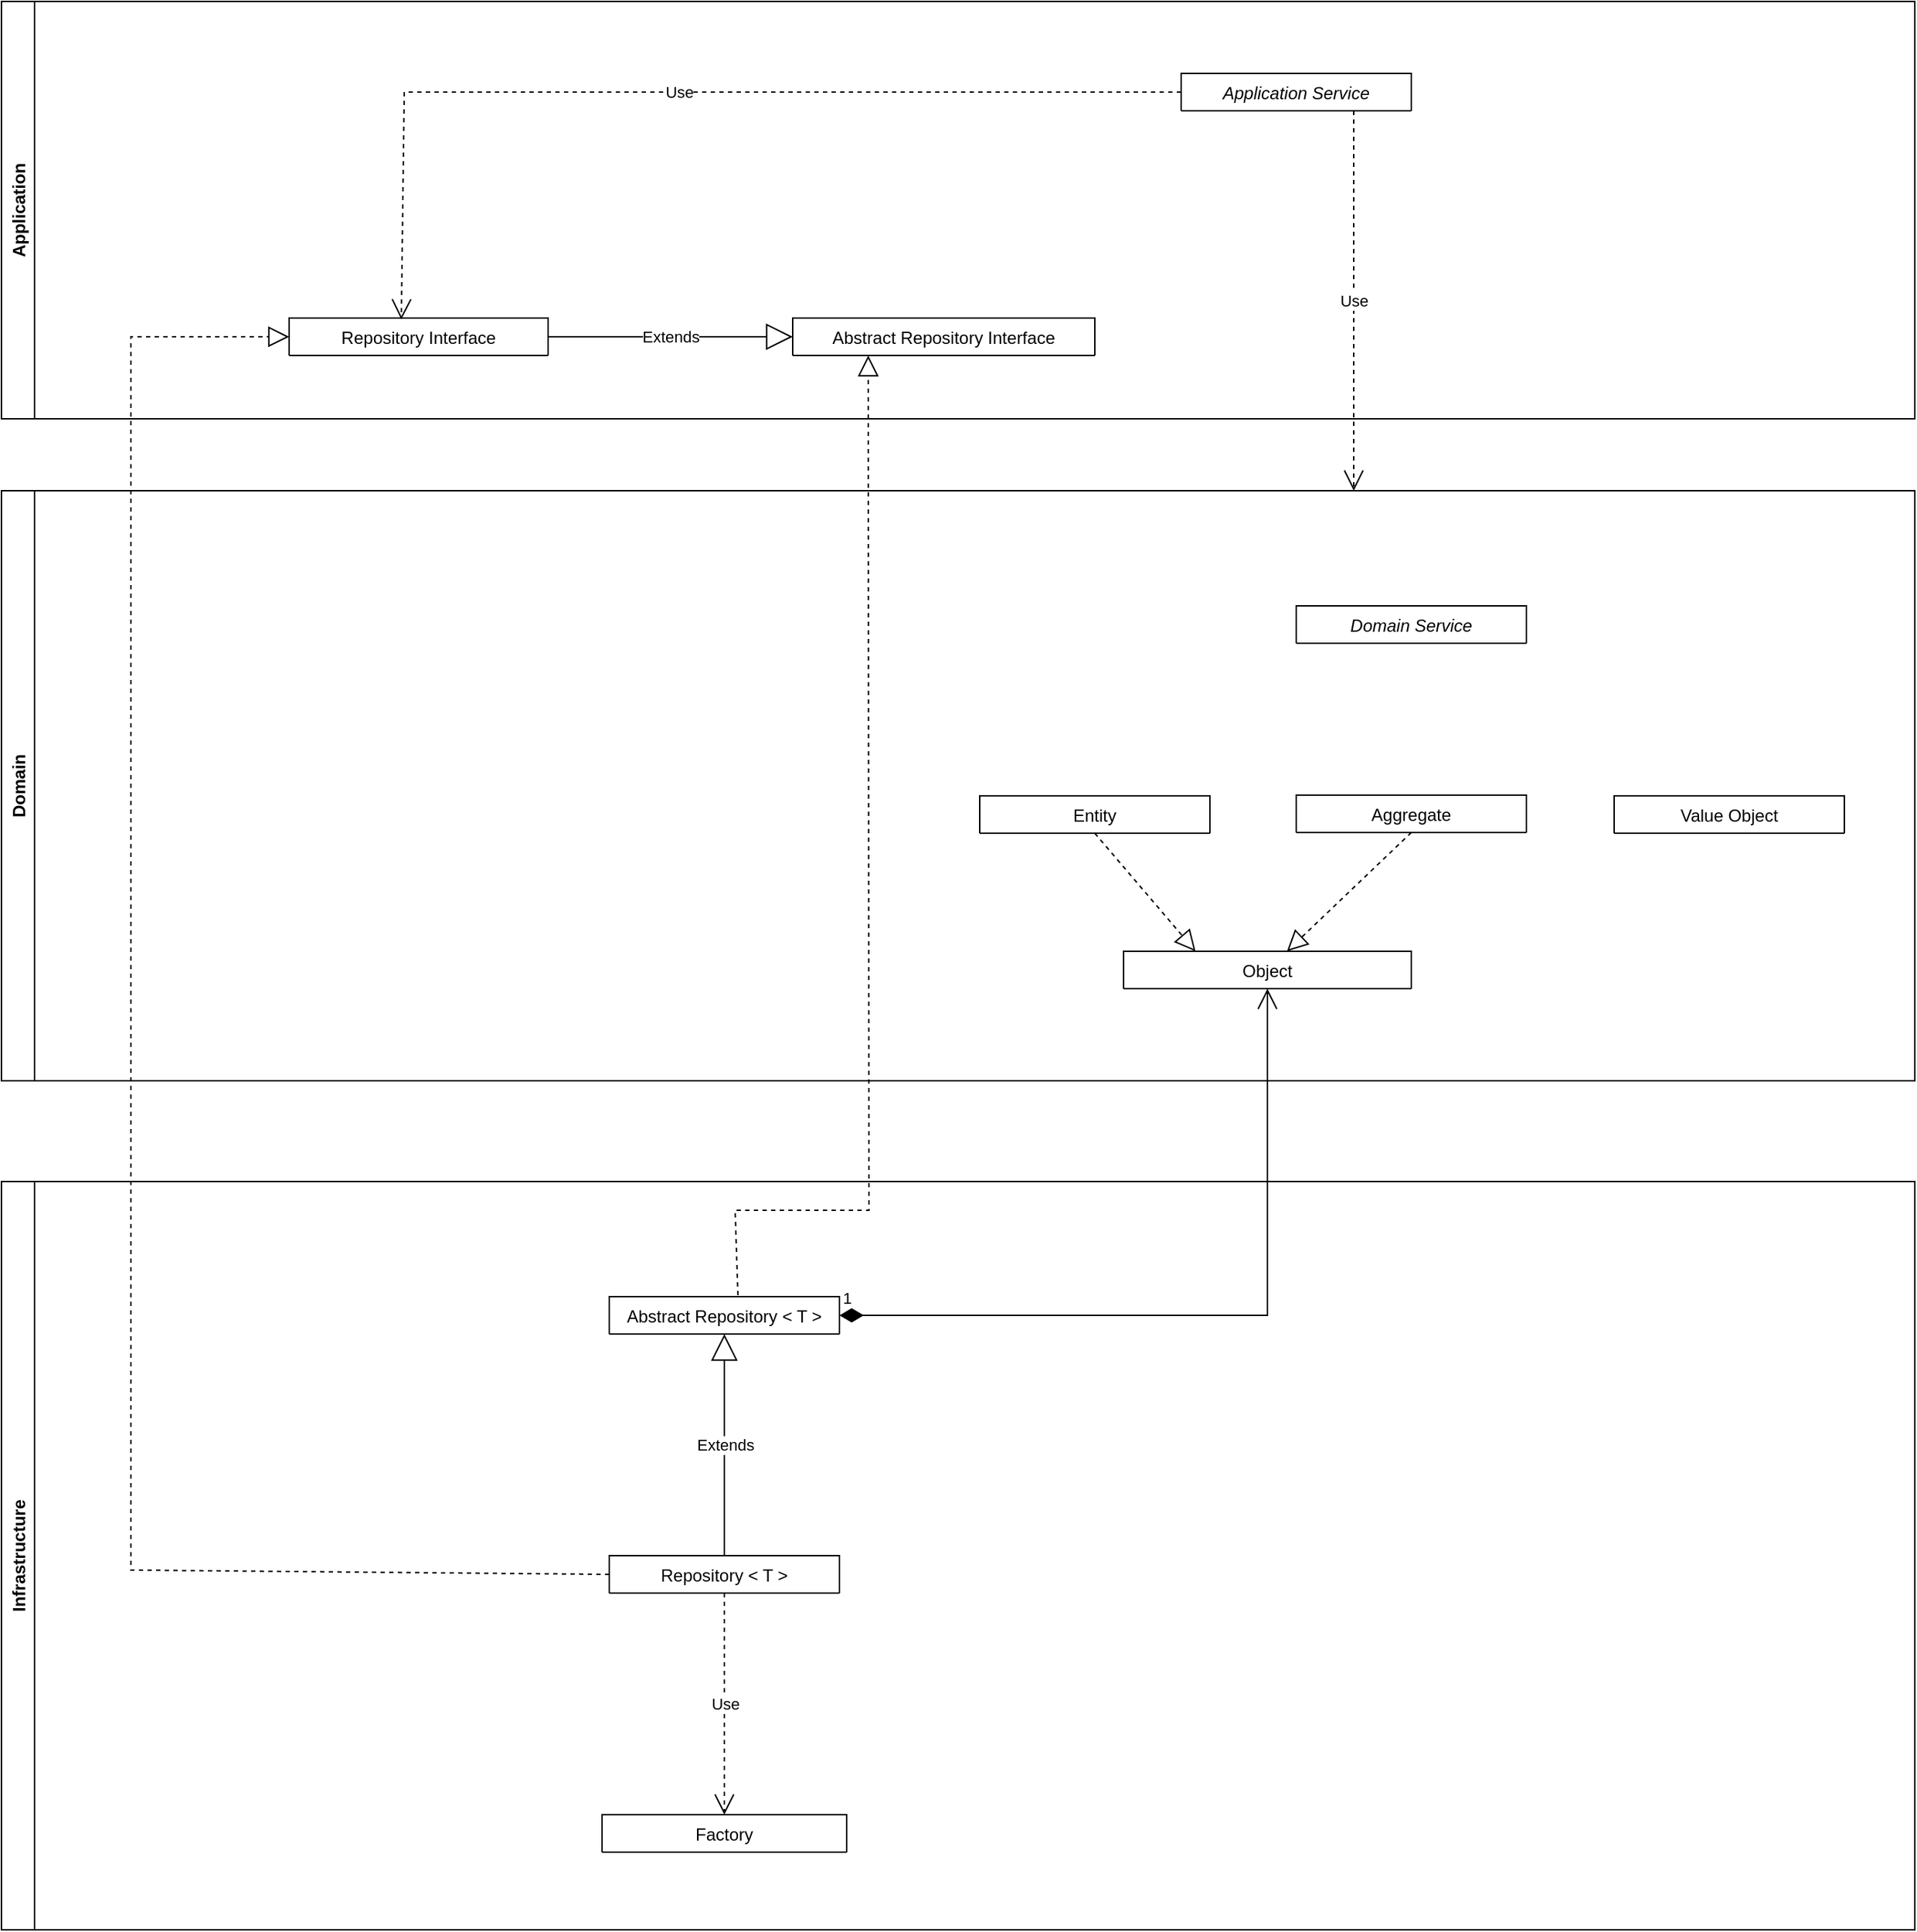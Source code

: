 <mxfile version="20.2.7" type="github">
  <diagram id="C5RBs43oDa-KdzZeNtuy" name="Page-1">
    <mxGraphModel dx="1422" dy="770" grid="1" gridSize="10" guides="1" tooltips="1" connect="1" arrows="1" fold="1" page="1" pageScale="1" pageWidth="827" pageHeight="1169" math="0" shadow="0">
      <root>
        <mxCell id="WIyWlLk6GJQsqaUBKTNV-0" />
        <mxCell id="WIyWlLk6GJQsqaUBKTNV-1" parent="WIyWlLk6GJQsqaUBKTNV-0" />
        <mxCell id="H5-uJmQoRYERKRYJ_wzi-27" value="Application" style="swimlane;horizontal=0;" vertex="1" parent="WIyWlLk6GJQsqaUBKTNV-1">
          <mxGeometry x="40" y="20" width="1330" height="290" as="geometry" />
        </mxCell>
        <mxCell id="zkfFHV4jXpPFQw0GAbJ--17" value="Repository Interface" style="swimlane;fontStyle=0;align=center;verticalAlign=top;childLayout=stackLayout;horizontal=1;startSize=26;horizontalStack=0;resizeParent=1;resizeLast=0;collapsible=1;marginBottom=0;rounded=0;shadow=0;strokeWidth=1;" parent="H5-uJmQoRYERKRYJ_wzi-27" vertex="1" collapsed="1">
          <mxGeometry x="200" y="220" width="180" height="26" as="geometry">
            <mxRectangle x="480" y="234" width="160" height="90" as="alternateBounds" />
          </mxGeometry>
        </mxCell>
        <mxCell id="zkfFHV4jXpPFQw0GAbJ--23" value="" style="line;html=1;strokeWidth=1;align=left;verticalAlign=middle;spacingTop=-1;spacingLeft=3;spacingRight=3;rotatable=0;labelPosition=right;points=[];portConstraint=eastwest;" parent="zkfFHV4jXpPFQw0GAbJ--17" vertex="1">
          <mxGeometry y="26" width="160" height="8" as="geometry" />
        </mxCell>
        <mxCell id="H5-uJmQoRYERKRYJ_wzi-0" value="Abstract Repository Interface" style="swimlane;fontStyle=0;align=center;verticalAlign=top;childLayout=stackLayout;horizontal=1;startSize=26;horizontalStack=0;resizeParent=1;resizeLast=0;collapsible=1;marginBottom=0;rounded=0;shadow=0;strokeWidth=1;" vertex="1" collapsed="1" parent="H5-uJmQoRYERKRYJ_wzi-27">
          <mxGeometry x="550" y="220" width="210" height="26" as="geometry">
            <mxRectangle x="480" y="40" width="160" height="90" as="alternateBounds" />
          </mxGeometry>
        </mxCell>
        <mxCell id="H5-uJmQoRYERKRYJ_wzi-1" value="" style="line;html=1;strokeWidth=1;align=left;verticalAlign=middle;spacingTop=-1;spacingLeft=3;spacingRight=3;rotatable=0;labelPosition=right;points=[];portConstraint=eastwest;" vertex="1" parent="H5-uJmQoRYERKRYJ_wzi-0">
          <mxGeometry y="26" width="160" height="8" as="geometry" />
        </mxCell>
        <mxCell id="H5-uJmQoRYERKRYJ_wzi-7" value="Extends" style="endArrow=block;endSize=16;endFill=0;html=1;rounded=0;exitX=1;exitY=0.5;exitDx=0;exitDy=0;entryX=0;entryY=0.5;entryDx=0;entryDy=0;" edge="1" parent="H5-uJmQoRYERKRYJ_wzi-27" source="zkfFHV4jXpPFQw0GAbJ--17" target="H5-uJmQoRYERKRYJ_wzi-0">
          <mxGeometry width="160" relative="1" as="geometry">
            <mxPoint x="437.5" y="594" as="sourcePoint" />
            <mxPoint x="437.5" y="504" as="targetPoint" />
          </mxGeometry>
        </mxCell>
        <mxCell id="H5-uJmQoRYERKRYJ_wzi-17" value="Use" style="endArrow=open;endSize=12;dashed=1;html=1;rounded=0;exitX=0;exitY=0.5;exitDx=0;exitDy=0;entryX=0.433;entryY=0.038;entryDx=0;entryDy=0;entryPerimeter=0;" edge="1" parent="H5-uJmQoRYERKRYJ_wzi-27" source="zkfFHV4jXpPFQw0GAbJ--0" target="zkfFHV4jXpPFQw0GAbJ--17">
          <mxGeometry width="160" relative="1" as="geometry">
            <mxPoint x="137.5" y="214" as="sourcePoint" />
            <mxPoint x="347.5" y="214" as="targetPoint" />
            <Array as="points">
              <mxPoint x="280" y="63" />
            </Array>
          </mxGeometry>
        </mxCell>
        <mxCell id="zkfFHV4jXpPFQw0GAbJ--0" value="Application Service" style="swimlane;fontStyle=2;align=center;verticalAlign=top;childLayout=stackLayout;horizontal=1;startSize=26;horizontalStack=0;resizeParent=1;resizeLast=0;collapsible=1;marginBottom=0;rounded=0;shadow=0;strokeWidth=1;" parent="H5-uJmQoRYERKRYJ_wzi-27" vertex="1" collapsed="1">
          <mxGeometry x="820" y="50" width="160" height="26" as="geometry">
            <mxRectangle x="110" y="210" width="160" height="138" as="alternateBounds" />
          </mxGeometry>
        </mxCell>
        <mxCell id="zkfFHV4jXpPFQw0GAbJ--4" value="" style="line;html=1;strokeWidth=1;align=left;verticalAlign=middle;spacingTop=-1;spacingLeft=3;spacingRight=3;rotatable=0;labelPosition=right;points=[];portConstraint=eastwest;" parent="zkfFHV4jXpPFQw0GAbJ--0" vertex="1">
          <mxGeometry y="26" width="160" height="8" as="geometry" />
        </mxCell>
        <mxCell id="H5-uJmQoRYERKRYJ_wzi-28" value="Domain" style="swimlane;horizontal=0;" vertex="1" parent="WIyWlLk6GJQsqaUBKTNV-1">
          <mxGeometry x="40" y="360" width="1330" height="410" as="geometry" />
        </mxCell>
        <mxCell id="zkfFHV4jXpPFQw0GAbJ--6" value="Entity" style="swimlane;fontStyle=0;align=center;verticalAlign=top;childLayout=stackLayout;horizontal=1;startSize=26;horizontalStack=0;resizeParent=1;resizeLast=0;collapsible=1;marginBottom=0;rounded=0;shadow=0;strokeWidth=1;" parent="H5-uJmQoRYERKRYJ_wzi-28" vertex="1" collapsed="1">
          <mxGeometry x="680" y="212" width="160" height="26" as="geometry">
            <mxRectangle x="110" y="626" width="160" height="118" as="alternateBounds" />
          </mxGeometry>
        </mxCell>
        <mxCell id="zkfFHV4jXpPFQw0GAbJ--9" value="" style="line;html=1;strokeWidth=1;align=left;verticalAlign=middle;spacingTop=-1;spacingLeft=3;spacingRight=3;rotatable=0;labelPosition=right;points=[];portConstraint=eastwest;" parent="zkfFHV4jXpPFQw0GAbJ--6" vertex="1">
          <mxGeometry y="26" width="160" height="8" as="geometry" />
        </mxCell>
        <mxCell id="H5-uJmQoRYERKRYJ_wzi-18" value="Value Object" style="swimlane;fontStyle=0;align=center;verticalAlign=top;childLayout=stackLayout;horizontal=1;startSize=26;horizontalStack=0;resizeParent=1;resizeLast=0;collapsible=1;marginBottom=0;rounded=0;shadow=0;strokeWidth=1;" vertex="1" collapsed="1" parent="H5-uJmQoRYERKRYJ_wzi-28">
          <mxGeometry x="1121" y="212" width="160" height="26" as="geometry">
            <mxRectangle x="110" y="780" width="160" height="118" as="alternateBounds" />
          </mxGeometry>
        </mxCell>
        <mxCell id="H5-uJmQoRYERKRYJ_wzi-19" value="" style="line;html=1;strokeWidth=1;align=left;verticalAlign=middle;spacingTop=-1;spacingLeft=3;spacingRight=3;rotatable=0;labelPosition=right;points=[];portConstraint=eastwest;" vertex="1" parent="H5-uJmQoRYERKRYJ_wzi-18">
          <mxGeometry y="26" width="160" height="8" as="geometry" />
        </mxCell>
        <mxCell id="H5-uJmQoRYERKRYJ_wzi-20" value="Aggregate" style="swimlane;fontStyle=0;align=center;verticalAlign=top;childLayout=stackLayout;horizontal=1;startSize=26;horizontalStack=0;resizeParent=1;resizeLast=0;collapsible=1;marginBottom=0;rounded=0;shadow=0;strokeWidth=1;" vertex="1" collapsed="1" parent="H5-uJmQoRYERKRYJ_wzi-28">
          <mxGeometry x="900" y="211.5" width="160" height="26" as="geometry">
            <mxRectangle x="110" y="460" width="160" height="118" as="alternateBounds" />
          </mxGeometry>
        </mxCell>
        <mxCell id="H5-uJmQoRYERKRYJ_wzi-21" value="" style="line;html=1;strokeWidth=1;align=left;verticalAlign=middle;spacingTop=-1;spacingLeft=3;spacingRight=3;rotatable=0;labelPosition=right;points=[];portConstraint=eastwest;" vertex="1" parent="H5-uJmQoRYERKRYJ_wzi-20">
          <mxGeometry y="26" width="160" height="8" as="geometry" />
        </mxCell>
        <mxCell id="H5-uJmQoRYERKRYJ_wzi-24" value="Domain Service" style="swimlane;fontStyle=2;align=center;verticalAlign=top;childLayout=stackLayout;horizontal=1;startSize=26;horizontalStack=0;resizeParent=1;resizeLast=0;collapsible=1;marginBottom=0;rounded=0;shadow=0;strokeWidth=1;" vertex="1" collapsed="1" parent="H5-uJmQoRYERKRYJ_wzi-28">
          <mxGeometry x="900" y="80" width="160" height="26" as="geometry">
            <mxRectangle x="110" y="40" width="160" height="138" as="alternateBounds" />
          </mxGeometry>
        </mxCell>
        <mxCell id="H5-uJmQoRYERKRYJ_wzi-25" value="" style="line;html=1;strokeWidth=1;align=left;verticalAlign=middle;spacingTop=-1;spacingLeft=3;spacingRight=3;rotatable=0;labelPosition=right;points=[];portConstraint=eastwest;" vertex="1" parent="H5-uJmQoRYERKRYJ_wzi-24">
          <mxGeometry y="26" width="160" height="8" as="geometry" />
        </mxCell>
        <mxCell id="H5-uJmQoRYERKRYJ_wzi-30" value="Object" style="swimlane;fontStyle=0;align=center;verticalAlign=top;childLayout=stackLayout;horizontal=1;startSize=26;horizontalStack=0;resizeParent=1;resizeLast=0;collapsible=1;marginBottom=0;rounded=0;shadow=0;strokeWidth=1;" vertex="1" collapsed="1" parent="H5-uJmQoRYERKRYJ_wzi-28">
          <mxGeometry x="780" y="320" width="200" height="26" as="geometry">
            <mxRectangle x="110" y="626" width="160" height="118" as="alternateBounds" />
          </mxGeometry>
        </mxCell>
        <mxCell id="H5-uJmQoRYERKRYJ_wzi-31" value="" style="line;html=1;strokeWidth=1;align=left;verticalAlign=middle;spacingTop=-1;spacingLeft=3;spacingRight=3;rotatable=0;labelPosition=right;points=[];portConstraint=eastwest;" vertex="1" parent="H5-uJmQoRYERKRYJ_wzi-30">
          <mxGeometry y="26" width="160" height="8" as="geometry" />
        </mxCell>
        <mxCell id="H5-uJmQoRYERKRYJ_wzi-35" value="" style="endArrow=block;dashed=1;endFill=0;endSize=12;html=1;rounded=0;entryX=0.25;entryY=0;entryDx=0;entryDy=0;exitX=0.5;exitY=1;exitDx=0;exitDy=0;" edge="1" parent="H5-uJmQoRYERKRYJ_wzi-28" source="zkfFHV4jXpPFQw0GAbJ--6" target="H5-uJmQoRYERKRYJ_wzi-30">
          <mxGeometry width="160" relative="1" as="geometry">
            <mxPoint x="560" y="480" as="sourcePoint" />
            <mxPoint x="720" y="480" as="targetPoint" />
          </mxGeometry>
        </mxCell>
        <mxCell id="H5-uJmQoRYERKRYJ_wzi-36" value="" style="endArrow=block;dashed=1;endFill=0;endSize=12;html=1;rounded=0;exitX=0.5;exitY=1;exitDx=0;exitDy=0;" edge="1" parent="H5-uJmQoRYERKRYJ_wzi-28" source="H5-uJmQoRYERKRYJ_wzi-20" target="H5-uJmQoRYERKRYJ_wzi-30">
          <mxGeometry width="160" relative="1" as="geometry">
            <mxPoint x="560" y="480" as="sourcePoint" />
            <mxPoint x="720" y="480" as="targetPoint" />
          </mxGeometry>
        </mxCell>
        <mxCell id="H5-uJmQoRYERKRYJ_wzi-29" value="Infrastructure" style="swimlane;horizontal=0;" vertex="1" parent="WIyWlLk6GJQsqaUBKTNV-1">
          <mxGeometry x="40" y="840" width="1330" height="520" as="geometry" />
        </mxCell>
        <mxCell id="zkfFHV4jXpPFQw0GAbJ--13" value="Factory" style="swimlane;fontStyle=0;align=center;verticalAlign=top;childLayout=stackLayout;horizontal=1;startSize=26;horizontalStack=0;resizeParent=1;resizeLast=0;collapsible=1;marginBottom=0;rounded=0;shadow=0;strokeWidth=1;" parent="H5-uJmQoRYERKRYJ_wzi-29" vertex="1" collapsed="1">
          <mxGeometry x="417.5" y="440" width="170" height="26" as="geometry">
            <mxRectangle x="480" y="860" width="160" height="70" as="alternateBounds" />
          </mxGeometry>
        </mxCell>
        <mxCell id="zkfFHV4jXpPFQw0GAbJ--15" value="" style="line;html=1;strokeWidth=1;align=left;verticalAlign=middle;spacingTop=-1;spacingLeft=3;spacingRight=3;rotatable=0;labelPosition=right;points=[];portConstraint=eastwest;" parent="zkfFHV4jXpPFQw0GAbJ--13" vertex="1">
          <mxGeometry y="26" width="160" height="8" as="geometry" />
        </mxCell>
        <mxCell id="H5-uJmQoRYERKRYJ_wzi-2" value="Abstract Repository &lt; T &gt;" style="swimlane;fontStyle=0;align=center;verticalAlign=top;childLayout=stackLayout;horizontal=1;startSize=26;horizontalStack=0;resizeParent=1;resizeLast=0;collapsible=1;marginBottom=0;rounded=0;shadow=0;strokeWidth=1;" vertex="1" collapsed="1" parent="H5-uJmQoRYERKRYJ_wzi-29">
          <mxGeometry x="422.5" y="80" width="160" height="26" as="geometry">
            <mxRectangle x="480" y="460" width="160" height="90" as="alternateBounds" />
          </mxGeometry>
        </mxCell>
        <mxCell id="H5-uJmQoRYERKRYJ_wzi-3" value="" style="line;html=1;strokeWidth=1;align=left;verticalAlign=middle;spacingTop=-1;spacingLeft=3;spacingRight=3;rotatable=0;labelPosition=right;points=[];portConstraint=eastwest;" vertex="1" parent="H5-uJmQoRYERKRYJ_wzi-2">
          <mxGeometry y="26" width="160" height="8" as="geometry" />
        </mxCell>
        <mxCell id="H5-uJmQoRYERKRYJ_wzi-4" value="Repository &lt; T &gt;" style="swimlane;fontStyle=0;align=center;verticalAlign=top;childLayout=stackLayout;horizontal=1;startSize=26;horizontalStack=0;resizeParent=1;resizeLast=0;collapsible=1;marginBottom=0;rounded=0;shadow=0;strokeWidth=1;" vertex="1" collapsed="1" parent="H5-uJmQoRYERKRYJ_wzi-29">
          <mxGeometry x="422.5" y="260" width="160" height="26" as="geometry">
            <mxRectangle x="480" y="640" width="160" height="90" as="alternateBounds" />
          </mxGeometry>
        </mxCell>
        <mxCell id="H5-uJmQoRYERKRYJ_wzi-5" value="" style="line;html=1;strokeWidth=1;align=left;verticalAlign=middle;spacingTop=-1;spacingLeft=3;spacingRight=3;rotatable=0;labelPosition=right;points=[];portConstraint=eastwest;" vertex="1" parent="H5-uJmQoRYERKRYJ_wzi-4">
          <mxGeometry y="26" width="160" height="8" as="geometry" />
        </mxCell>
        <mxCell id="H5-uJmQoRYERKRYJ_wzi-6" value="Extends" style="endArrow=block;endSize=16;endFill=0;html=1;rounded=0;exitX=0.5;exitY=0;exitDx=0;exitDy=0;entryX=0.5;entryY=1;entryDx=0;entryDy=0;" edge="1" parent="H5-uJmQoRYERKRYJ_wzi-29" source="H5-uJmQoRYERKRYJ_wzi-4" target="H5-uJmQoRYERKRYJ_wzi-2">
          <mxGeometry width="160" relative="1" as="geometry">
            <mxPoint x="272.5" y="130" as="sourcePoint" />
            <mxPoint x="432.5" y="130" as="targetPoint" />
          </mxGeometry>
        </mxCell>
        <mxCell id="H5-uJmQoRYERKRYJ_wzi-12" value="Use" style="endArrow=open;endSize=12;dashed=1;html=1;rounded=0;exitX=0.5;exitY=1;exitDx=0;exitDy=0;entryX=0.5;entryY=0;entryDx=0;entryDy=0;" edge="1" parent="H5-uJmQoRYERKRYJ_wzi-29" source="H5-uJmQoRYERKRYJ_wzi-4" target="zkfFHV4jXpPFQw0GAbJ--13">
          <mxGeometry width="160" relative="1" as="geometry">
            <mxPoint x="512.5" y="340" as="sourcePoint" />
            <mxPoint x="672.5" y="340" as="targetPoint" />
          </mxGeometry>
        </mxCell>
        <mxCell id="H5-uJmQoRYERKRYJ_wzi-32" value="1" style="endArrow=open;html=1;endSize=12;startArrow=diamondThin;startSize=14;startFill=1;edgeStyle=orthogonalEdgeStyle;align=left;verticalAlign=bottom;rounded=0;exitX=1;exitY=0.5;exitDx=0;exitDy=0;entryX=0.5;entryY=1;entryDx=0;entryDy=0;" edge="1" parent="WIyWlLk6GJQsqaUBKTNV-1" source="H5-uJmQoRYERKRYJ_wzi-2" target="H5-uJmQoRYERKRYJ_wzi-30">
          <mxGeometry x="-1" y="3" relative="1" as="geometry">
            <mxPoint x="600" y="960" as="sourcePoint" />
            <mxPoint x="760" y="960" as="targetPoint" />
          </mxGeometry>
        </mxCell>
        <mxCell id="H5-uJmQoRYERKRYJ_wzi-37" value="" style="endArrow=block;dashed=1;endFill=0;endSize=12;html=1;rounded=0;exitX=0.559;exitY=-0.038;exitDx=0;exitDy=0;exitPerimeter=0;entryX=0.25;entryY=1;entryDx=0;entryDy=0;" edge="1" parent="WIyWlLk6GJQsqaUBKTNV-1" source="H5-uJmQoRYERKRYJ_wzi-2" target="H5-uJmQoRYERKRYJ_wzi-0">
          <mxGeometry width="160" relative="1" as="geometry">
            <mxPoint x="600" y="720" as="sourcePoint" />
            <mxPoint x="760" y="720" as="targetPoint" />
            <Array as="points">
              <mxPoint x="550" y="860" />
              <mxPoint x="643" y="860" />
            </Array>
          </mxGeometry>
        </mxCell>
        <mxCell id="H5-uJmQoRYERKRYJ_wzi-38" value="" style="endArrow=block;dashed=1;endFill=0;endSize=12;html=1;rounded=0;exitX=0;exitY=0.5;exitDx=0;exitDy=0;entryX=0;entryY=0.5;entryDx=0;entryDy=0;" edge="1" parent="WIyWlLk6GJQsqaUBKTNV-1" source="H5-uJmQoRYERKRYJ_wzi-4" target="zkfFHV4jXpPFQw0GAbJ--17">
          <mxGeometry width="160" relative="1" as="geometry">
            <mxPoint x="600" y="960" as="sourcePoint" />
            <mxPoint x="320" y="270" as="targetPoint" />
            <Array as="points">
              <mxPoint x="130" y="1110" />
              <mxPoint x="130" y="253" />
            </Array>
          </mxGeometry>
        </mxCell>
        <mxCell id="H5-uJmQoRYERKRYJ_wzi-39" value="Use" style="endArrow=open;endSize=12;dashed=1;html=1;rounded=0;exitX=0.75;exitY=1;exitDx=0;exitDy=0;" edge="1" parent="WIyWlLk6GJQsqaUBKTNV-1" source="zkfFHV4jXpPFQw0GAbJ--0">
          <mxGeometry width="160" relative="1" as="geometry">
            <mxPoint x="600" y="370" as="sourcePoint" />
            <mxPoint x="980" y="360" as="targetPoint" />
          </mxGeometry>
        </mxCell>
      </root>
    </mxGraphModel>
  </diagram>
</mxfile>

